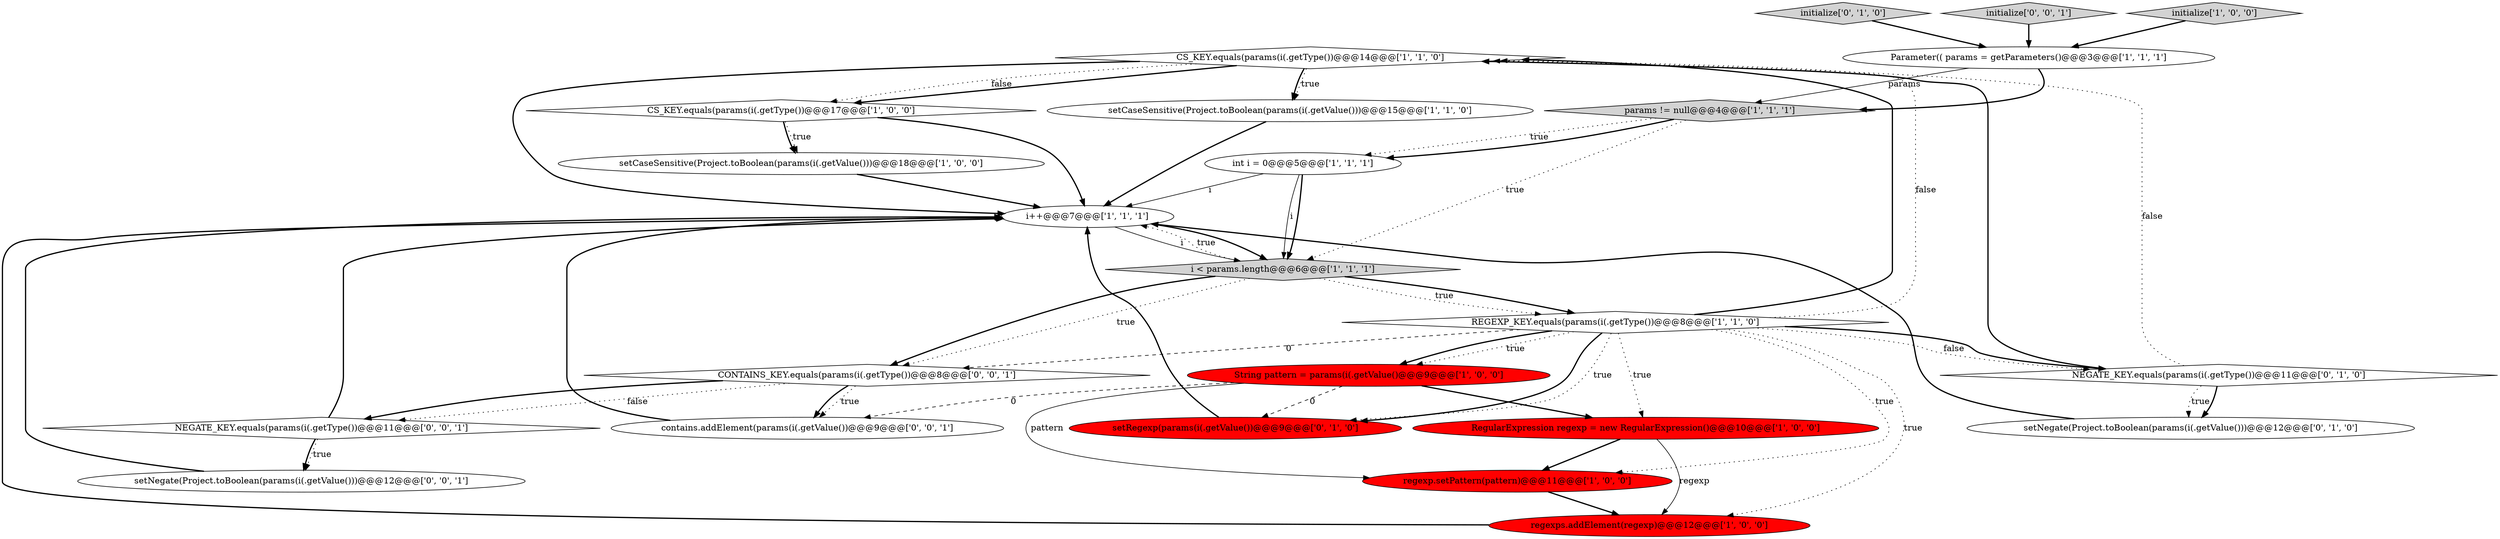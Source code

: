 digraph {
12 [style = filled, label = "CS_KEY.equals(params(i(.getType())@@@14@@@['1', '1', '0']", fillcolor = white, shape = diamond image = "AAA0AAABBB1BBB"];
18 [style = filled, label = "initialize['0', '1', '0']", fillcolor = lightgray, shape = diamond image = "AAA0AAABBB2BBB"];
10 [style = filled, label = "setCaseSensitive(Project.toBoolean(params(i(.getValue()))@@@18@@@['1', '0', '0']", fillcolor = white, shape = ellipse image = "AAA0AAABBB1BBB"];
2 [style = filled, label = "regexps.addElement(regexp)@@@12@@@['1', '0', '0']", fillcolor = red, shape = ellipse image = "AAA1AAABBB1BBB"];
11 [style = filled, label = "REGEXP_KEY.equals(params(i(.getType())@@@8@@@['1', '1', '0']", fillcolor = white, shape = diamond image = "AAA0AAABBB1BBB"];
13 [style = filled, label = "String pattern = params(i(.getValue()@@@9@@@['1', '0', '0']", fillcolor = red, shape = ellipse image = "AAA1AAABBB1BBB"];
22 [style = filled, label = "NEGATE_KEY.equals(params(i(.getType())@@@11@@@['0', '0', '1']", fillcolor = white, shape = diamond image = "AAA0AAABBB3BBB"];
1 [style = filled, label = "RegularExpression regexp = new RegularExpression()@@@10@@@['1', '0', '0']", fillcolor = red, shape = ellipse image = "AAA1AAABBB1BBB"];
23 [style = filled, label = "setNegate(Project.toBoolean(params(i(.getValue()))@@@12@@@['0', '0', '1']", fillcolor = white, shape = ellipse image = "AAA0AAABBB3BBB"];
4 [style = filled, label = "int i = 0@@@5@@@['1', '1', '1']", fillcolor = white, shape = ellipse image = "AAA0AAABBB1BBB"];
21 [style = filled, label = "CONTAINS_KEY.equals(params(i(.getType())@@@8@@@['0', '0', '1']", fillcolor = white, shape = diamond image = "AAA0AAABBB3BBB"];
8 [style = filled, label = "params != null@@@4@@@['1', '1', '1']", fillcolor = lightgray, shape = diamond image = "AAA0AAABBB1BBB"];
20 [style = filled, label = "contains.addElement(params(i(.getValue())@@@9@@@['0', '0', '1']", fillcolor = white, shape = ellipse image = "AAA0AAABBB3BBB"];
0 [style = filled, label = "regexp.setPattern(pattern)@@@11@@@['1', '0', '0']", fillcolor = red, shape = ellipse image = "AAA1AAABBB1BBB"];
14 [style = filled, label = "Parameter(( params = getParameters()@@@3@@@['1', '1', '1']", fillcolor = white, shape = ellipse image = "AAA0AAABBB1BBB"];
16 [style = filled, label = "setRegexp(params(i(.getValue())@@@9@@@['0', '1', '0']", fillcolor = red, shape = ellipse image = "AAA1AAABBB2BBB"];
7 [style = filled, label = "setCaseSensitive(Project.toBoolean(params(i(.getValue()))@@@15@@@['1', '1', '0']", fillcolor = white, shape = ellipse image = "AAA0AAABBB1BBB"];
15 [style = filled, label = "setNegate(Project.toBoolean(params(i(.getValue()))@@@12@@@['0', '1', '0']", fillcolor = white, shape = ellipse image = "AAA0AAABBB2BBB"];
9 [style = filled, label = "i++@@@7@@@['1', '1', '1']", fillcolor = white, shape = ellipse image = "AAA0AAABBB1BBB"];
5 [style = filled, label = "CS_KEY.equals(params(i(.getType())@@@17@@@['1', '0', '0']", fillcolor = white, shape = diamond image = "AAA0AAABBB1BBB"];
19 [style = filled, label = "initialize['0', '0', '1']", fillcolor = lightgray, shape = diamond image = "AAA0AAABBB3BBB"];
17 [style = filled, label = "NEGATE_KEY.equals(params(i(.getType())@@@11@@@['0', '1', '0']", fillcolor = white, shape = diamond image = "AAA0AAABBB2BBB"];
6 [style = filled, label = "i < params.length@@@6@@@['1', '1', '1']", fillcolor = lightgray, shape = diamond image = "AAA0AAABBB1BBB"];
3 [style = filled, label = "initialize['1', '0', '0']", fillcolor = lightgray, shape = diamond image = "AAA0AAABBB1BBB"];
11->16 [style = bold, label=""];
5->10 [style = bold, label=""];
4->9 [style = solid, label="i"];
21->20 [style = dotted, label="true"];
12->5 [style = bold, label=""];
22->23 [style = dotted, label="true"];
5->9 [style = bold, label=""];
20->9 [style = bold, label=""];
4->6 [style = bold, label=""];
11->12 [style = dotted, label="false"];
6->21 [style = bold, label=""];
11->1 [style = dotted, label="true"];
5->10 [style = dotted, label="true"];
13->20 [style = dashed, label="0"];
0->2 [style = bold, label=""];
3->14 [style = bold, label=""];
22->9 [style = bold, label=""];
11->12 [style = bold, label=""];
1->0 [style = bold, label=""];
2->9 [style = bold, label=""];
11->13 [style = dotted, label="true"];
12->9 [style = bold, label=""];
22->23 [style = bold, label=""];
8->4 [style = dotted, label="true"];
12->7 [style = bold, label=""];
13->1 [style = bold, label=""];
9->6 [style = bold, label=""];
12->5 [style = dotted, label="false"];
4->6 [style = solid, label="i"];
7->9 [style = bold, label=""];
17->12 [style = bold, label=""];
11->2 [style = dotted, label="true"];
17->15 [style = dotted, label="true"];
21->20 [style = bold, label=""];
19->14 [style = bold, label=""];
8->6 [style = dotted, label="true"];
9->6 [style = solid, label="i"];
6->9 [style = dotted, label="true"];
21->22 [style = bold, label=""];
15->9 [style = bold, label=""];
6->11 [style = bold, label=""];
11->0 [style = dotted, label="true"];
11->13 [style = bold, label=""];
1->2 [style = solid, label="regexp"];
17->15 [style = bold, label=""];
13->0 [style = solid, label="pattern"];
11->16 [style = dotted, label="true"];
11->17 [style = dotted, label="false"];
11->17 [style = bold, label=""];
14->8 [style = bold, label=""];
10->9 [style = bold, label=""];
8->4 [style = bold, label=""];
6->11 [style = dotted, label="true"];
6->21 [style = dotted, label="true"];
12->7 [style = dotted, label="true"];
23->9 [style = bold, label=""];
21->22 [style = dotted, label="false"];
18->14 [style = bold, label=""];
17->12 [style = dotted, label="false"];
16->9 [style = bold, label=""];
14->8 [style = solid, label="params"];
13->16 [style = dashed, label="0"];
11->21 [style = dashed, label="0"];
}
